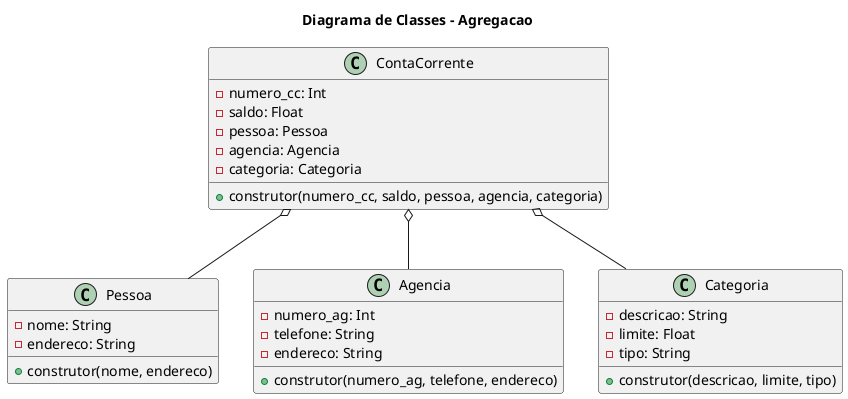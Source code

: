 @startuml heranca_associacao

title Diagrama de Classes - Agregacao

class Pessoa{
    - nome: String 
    - endereco: String
    + construtor(nome, endereco)
}

class Agencia{
    - numero_ag: Int
    - telefone: String
    - endereco: String
    + construtor(numero_ag, telefone, endereco)
}

class Categoria{
    - descricao: String
    - limite: Float
    - tipo: String
    + construtor(descricao, limite, tipo)
}

class ContaCorrente{
    - numero_cc: Int
    - saldo: Float
    - pessoa: Pessoa
    - agencia: Agencia
    - categoria: Categoria
    + construtor(numero_cc, saldo, pessoa, agencia, categoria)
}

ContaCorrente o-- Pessoa
ContaCorrente o-- Agencia
ContaCorrente o-- Categoria

@enduml